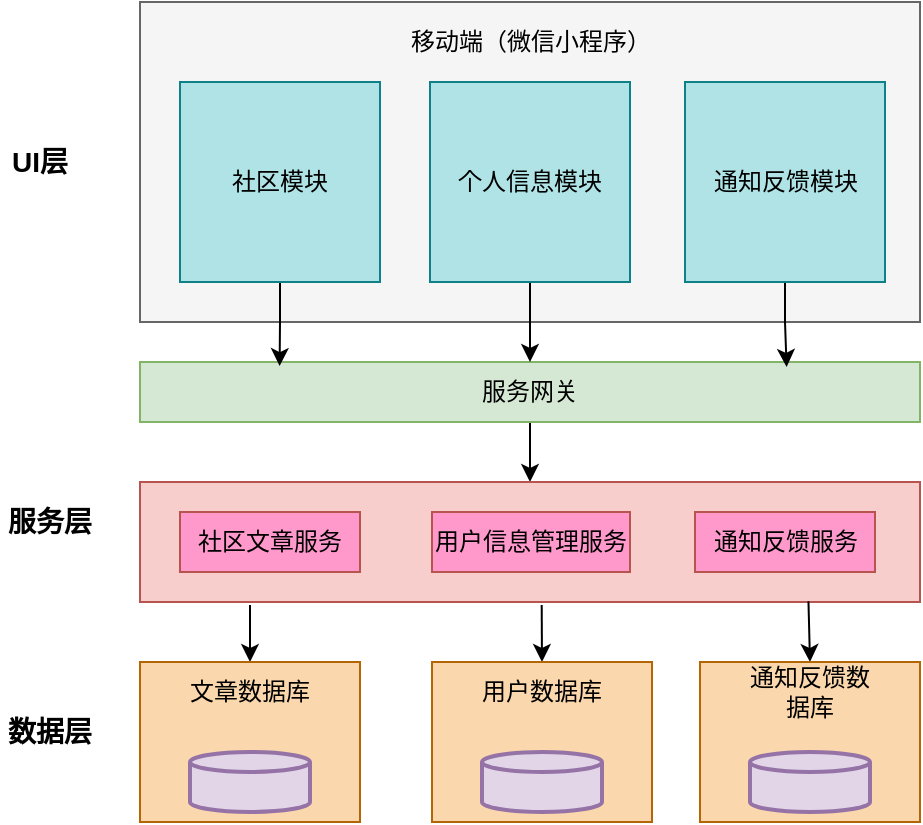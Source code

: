 <mxfile version="14.6.5" type="github">
  <diagram id="lAI1c9M8lJS5LuJ-5hLS" name="第 1 页">
    <mxGraphModel dx="698" dy="351" grid="1" gridSize="10" guides="1" tooltips="1" connect="1" arrows="1" fold="1" page="1" pageScale="1" pageWidth="827" pageHeight="1169" math="0" shadow="0">
      <root>
        <mxCell id="0" />
        <mxCell id="1" parent="0" />
        <mxCell id="WbUTNX-6H6V031TOq8o_-1" value="" style="rounded=0;whiteSpace=wrap;html=1;fillColor=#f5f5f5;strokeColor=#666666;fontColor=#333333;" vertex="1" parent="1">
          <mxGeometry x="300" y="90" width="390" height="160" as="geometry" />
        </mxCell>
        <mxCell id="WbUTNX-6H6V031TOq8o_-2" value="移动端（微信小程序）" style="text;html=1;strokeColor=none;fillColor=none;align=center;verticalAlign=middle;whiteSpace=wrap;rounded=0;" vertex="1" parent="1">
          <mxGeometry x="417.5" y="100" width="155" height="20" as="geometry" />
        </mxCell>
        <mxCell id="WbUTNX-6H6V031TOq8o_-47" style="edgeStyle=orthogonalEdgeStyle;rounded=0;orthogonalLoop=1;jettySize=auto;html=1;exitX=0.5;exitY=1;exitDx=0;exitDy=0;entryX=0.5;entryY=0;entryDx=0;entryDy=0;startArrow=none;startFill=0;endArrow=classic;endFill=1;" edge="1" parent="1" source="WbUTNX-6H6V031TOq8o_-5" target="WbUTNX-6H6V031TOq8o_-6">
          <mxGeometry relative="1" as="geometry" />
        </mxCell>
        <mxCell id="WbUTNX-6H6V031TOq8o_-5" value="服务网关" style="rounded=0;whiteSpace=wrap;html=1;fillColor=#d5e8d4;strokeColor=#82b366;" vertex="1" parent="1">
          <mxGeometry x="300" y="270" width="390" height="30" as="geometry" />
        </mxCell>
        <mxCell id="WbUTNX-6H6V031TOq8o_-6" value="" style="rounded=0;whiteSpace=wrap;html=1;fillColor=#f8cecc;strokeColor=#b85450;" vertex="1" parent="1">
          <mxGeometry x="300" y="330" width="390" height="60" as="geometry" />
        </mxCell>
        <mxCell id="WbUTNX-6H6V031TOq8o_-58" style="edgeStyle=orthogonalEdgeStyle;rounded=0;orthogonalLoop=1;jettySize=auto;html=1;exitX=0.5;exitY=0;exitDx=0;exitDy=0;entryX=0.141;entryY=1.025;entryDx=0;entryDy=0;entryPerimeter=0;startArrow=classic;startFill=1;endArrow=none;endFill=0;" edge="1" parent="1" source="WbUTNX-6H6V031TOq8o_-10" target="WbUTNX-6H6V031TOq8o_-6">
          <mxGeometry relative="1" as="geometry" />
        </mxCell>
        <mxCell id="WbUTNX-6H6V031TOq8o_-10" value="" style="rounded=0;whiteSpace=wrap;html=1;fillColor=#fad7ac;strokeColor=#b46504;" vertex="1" parent="1">
          <mxGeometry x="300" y="420" width="110" height="80" as="geometry" />
        </mxCell>
        <mxCell id="WbUTNX-6H6V031TOq8o_-13" value="" style="strokeWidth=2;html=1;shape=mxgraph.flowchart.database;whiteSpace=wrap;fillColor=#e1d5e7;strokeColor=#9673a6;" vertex="1" parent="1">
          <mxGeometry x="325" y="465" width="60" height="30" as="geometry" />
        </mxCell>
        <mxCell id="WbUTNX-6H6V031TOq8o_-21" style="edgeStyle=orthogonalEdgeStyle;rounded=0;orthogonalLoop=1;jettySize=auto;html=1;exitX=0.5;exitY=1;exitDx=0;exitDy=0;entryX=0.179;entryY=0.067;entryDx=0;entryDy=0;entryPerimeter=0;" edge="1" parent="1" source="WbUTNX-6H6V031TOq8o_-20" target="WbUTNX-6H6V031TOq8o_-5">
          <mxGeometry relative="1" as="geometry" />
        </mxCell>
        <mxCell id="WbUTNX-6H6V031TOq8o_-20" value="社区模块" style="rounded=0;whiteSpace=wrap;html=1;fillColor=#b0e3e6;strokeColor=#0e8088;" vertex="1" parent="1">
          <mxGeometry x="320" y="130" width="100" height="100" as="geometry" />
        </mxCell>
        <mxCell id="WbUTNX-6H6V031TOq8o_-34" value="&lt;font size=&quot;1&quot;&gt;&lt;b style=&quot;font-size: 14px&quot;&gt;UI层&lt;/b&gt;&lt;/font&gt;" style="text;html=1;strokeColor=none;fillColor=none;align=center;verticalAlign=middle;whiteSpace=wrap;rounded=0;" vertex="1" parent="1">
          <mxGeometry x="230" y="160" width="40" height="20" as="geometry" />
        </mxCell>
        <mxCell id="WbUTNX-6H6V031TOq8o_-35" value="&lt;font size=&quot;1&quot;&gt;&lt;b style=&quot;font-size: 14px&quot;&gt;服务层&lt;/b&gt;&lt;/font&gt;" style="text;html=1;strokeColor=none;fillColor=none;align=center;verticalAlign=middle;whiteSpace=wrap;rounded=0;" vertex="1" parent="1">
          <mxGeometry x="230" y="340" width="50" height="20" as="geometry" />
        </mxCell>
        <mxCell id="WbUTNX-6H6V031TOq8o_-36" value="&lt;font size=&quot;1&quot;&gt;&lt;b style=&quot;font-size: 14px&quot;&gt;数据层&lt;/b&gt;&lt;/font&gt;" style="text;html=1;strokeColor=none;fillColor=none;align=center;verticalAlign=middle;whiteSpace=wrap;rounded=0;" vertex="1" parent="1">
          <mxGeometry x="230" y="445" width="50" height="20" as="geometry" />
        </mxCell>
        <mxCell id="WbUTNX-6H6V031TOq8o_-43" style="edgeStyle=orthogonalEdgeStyle;rounded=0;orthogonalLoop=1;jettySize=auto;html=1;exitX=0.5;exitY=1;exitDx=0;exitDy=0;entryX=0.5;entryY=0;entryDx=0;entryDy=0;startArrow=none;startFill=0;endArrow=classic;endFill=1;" edge="1" parent="1" source="WbUTNX-6H6V031TOq8o_-37" target="WbUTNX-6H6V031TOq8o_-5">
          <mxGeometry relative="1" as="geometry" />
        </mxCell>
        <mxCell id="WbUTNX-6H6V031TOq8o_-37" value="个人信息模块" style="rounded=0;whiteSpace=wrap;html=1;fillColor=#b0e3e6;strokeColor=#0e8088;" vertex="1" parent="1">
          <mxGeometry x="445" y="130" width="100" height="100" as="geometry" />
        </mxCell>
        <mxCell id="WbUTNX-6H6V031TOq8o_-42" style="edgeStyle=orthogonalEdgeStyle;rounded=0;orthogonalLoop=1;jettySize=auto;html=1;exitX=0.5;exitY=1;exitDx=0;exitDy=0;entryX=0.829;entryY=0.083;entryDx=0;entryDy=0;entryPerimeter=0;startArrow=none;startFill=0;endArrow=classic;endFill=1;" edge="1" parent="1" source="WbUTNX-6H6V031TOq8o_-38" target="WbUTNX-6H6V031TOq8o_-5">
          <mxGeometry relative="1" as="geometry" />
        </mxCell>
        <mxCell id="WbUTNX-6H6V031TOq8o_-38" value="通知反馈模块" style="rounded=0;whiteSpace=wrap;html=1;fillColor=#b0e3e6;strokeColor=#0e8088;" vertex="1" parent="1">
          <mxGeometry x="572.5" y="130" width="100" height="100" as="geometry" />
        </mxCell>
        <mxCell id="WbUTNX-6H6V031TOq8o_-44" value="社区文章服务" style="rounded=0;whiteSpace=wrap;html=1;strokeColor=#b85450;fillColor=#FF99CC;" vertex="1" parent="1">
          <mxGeometry x="320" y="345" width="90" height="30" as="geometry" />
        </mxCell>
        <mxCell id="WbUTNX-6H6V031TOq8o_-45" value="用户信息管理服务" style="rounded=0;whiteSpace=wrap;html=1;strokeColor=#b85450;fillColor=#FF99CC;" vertex="1" parent="1">
          <mxGeometry x="446" y="345" width="99" height="30" as="geometry" />
        </mxCell>
        <mxCell id="WbUTNX-6H6V031TOq8o_-46" value="通知反馈服务" style="rounded=0;whiteSpace=wrap;html=1;strokeColor=#b85450;fillColor=#FF99CC;" vertex="1" parent="1">
          <mxGeometry x="577.5" y="345" width="90" height="30" as="geometry" />
        </mxCell>
        <mxCell id="WbUTNX-6H6V031TOq8o_-48" value="文章数据库" style="text;html=1;strokeColor=none;fillColor=none;align=center;verticalAlign=middle;whiteSpace=wrap;rounded=0;" vertex="1" parent="1">
          <mxGeometry x="320" y="425" width="70" height="20" as="geometry" />
        </mxCell>
        <mxCell id="WbUTNX-6H6V031TOq8o_-60" style="edgeStyle=orthogonalEdgeStyle;rounded=0;orthogonalLoop=1;jettySize=auto;html=1;exitX=0.5;exitY=0;exitDx=0;exitDy=0;entryX=0.515;entryY=1.025;entryDx=0;entryDy=0;entryPerimeter=0;startArrow=classic;startFill=1;endArrow=none;endFill=0;" edge="1" parent="1" source="WbUTNX-6H6V031TOq8o_-50" target="WbUTNX-6H6V031TOq8o_-6">
          <mxGeometry relative="1" as="geometry" />
        </mxCell>
        <mxCell id="WbUTNX-6H6V031TOq8o_-50" value="" style="rounded=0;whiteSpace=wrap;html=1;fillColor=#fad7ac;strokeColor=#b46504;" vertex="1" parent="1">
          <mxGeometry x="446" y="420" width="110" height="80" as="geometry" />
        </mxCell>
        <mxCell id="WbUTNX-6H6V031TOq8o_-51" value="" style="strokeWidth=2;html=1;shape=mxgraph.flowchart.database;whiteSpace=wrap;fillColor=#e1d5e7;strokeColor=#9673a6;" vertex="1" parent="1">
          <mxGeometry x="471" y="465" width="60" height="30" as="geometry" />
        </mxCell>
        <mxCell id="WbUTNX-6H6V031TOq8o_-52" value="用户数据库" style="text;html=1;strokeColor=none;fillColor=none;align=center;verticalAlign=middle;whiteSpace=wrap;rounded=0;" vertex="1" parent="1">
          <mxGeometry x="466" y="425" width="70" height="20" as="geometry" />
        </mxCell>
        <mxCell id="WbUTNX-6H6V031TOq8o_-61" style="edgeStyle=orthogonalEdgeStyle;rounded=0;orthogonalLoop=1;jettySize=auto;html=1;exitX=0.5;exitY=0;exitDx=0;exitDy=0;entryX=0.857;entryY=0.994;entryDx=0;entryDy=0;entryPerimeter=0;startArrow=classic;startFill=1;endArrow=none;endFill=0;" edge="1" parent="1" source="WbUTNX-6H6V031TOq8o_-53" target="WbUTNX-6H6V031TOq8o_-6">
          <mxGeometry relative="1" as="geometry" />
        </mxCell>
        <mxCell id="WbUTNX-6H6V031TOq8o_-53" value="" style="rounded=0;whiteSpace=wrap;html=1;fillColor=#fad7ac;strokeColor=#b46504;" vertex="1" parent="1">
          <mxGeometry x="580" y="420" width="110" height="80" as="geometry" />
        </mxCell>
        <mxCell id="WbUTNX-6H6V031TOq8o_-54" value="" style="strokeWidth=2;html=1;shape=mxgraph.flowchart.database;whiteSpace=wrap;fillColor=#e1d5e7;strokeColor=#9673a6;" vertex="1" parent="1">
          <mxGeometry x="605" y="465" width="60" height="30" as="geometry" />
        </mxCell>
        <mxCell id="WbUTNX-6H6V031TOq8o_-55" value="通知反馈数据库" style="text;html=1;strokeColor=none;fillColor=none;align=center;verticalAlign=middle;whiteSpace=wrap;rounded=0;" vertex="1" parent="1">
          <mxGeometry x="600" y="425" width="70" height="20" as="geometry" />
        </mxCell>
      </root>
    </mxGraphModel>
  </diagram>
</mxfile>
